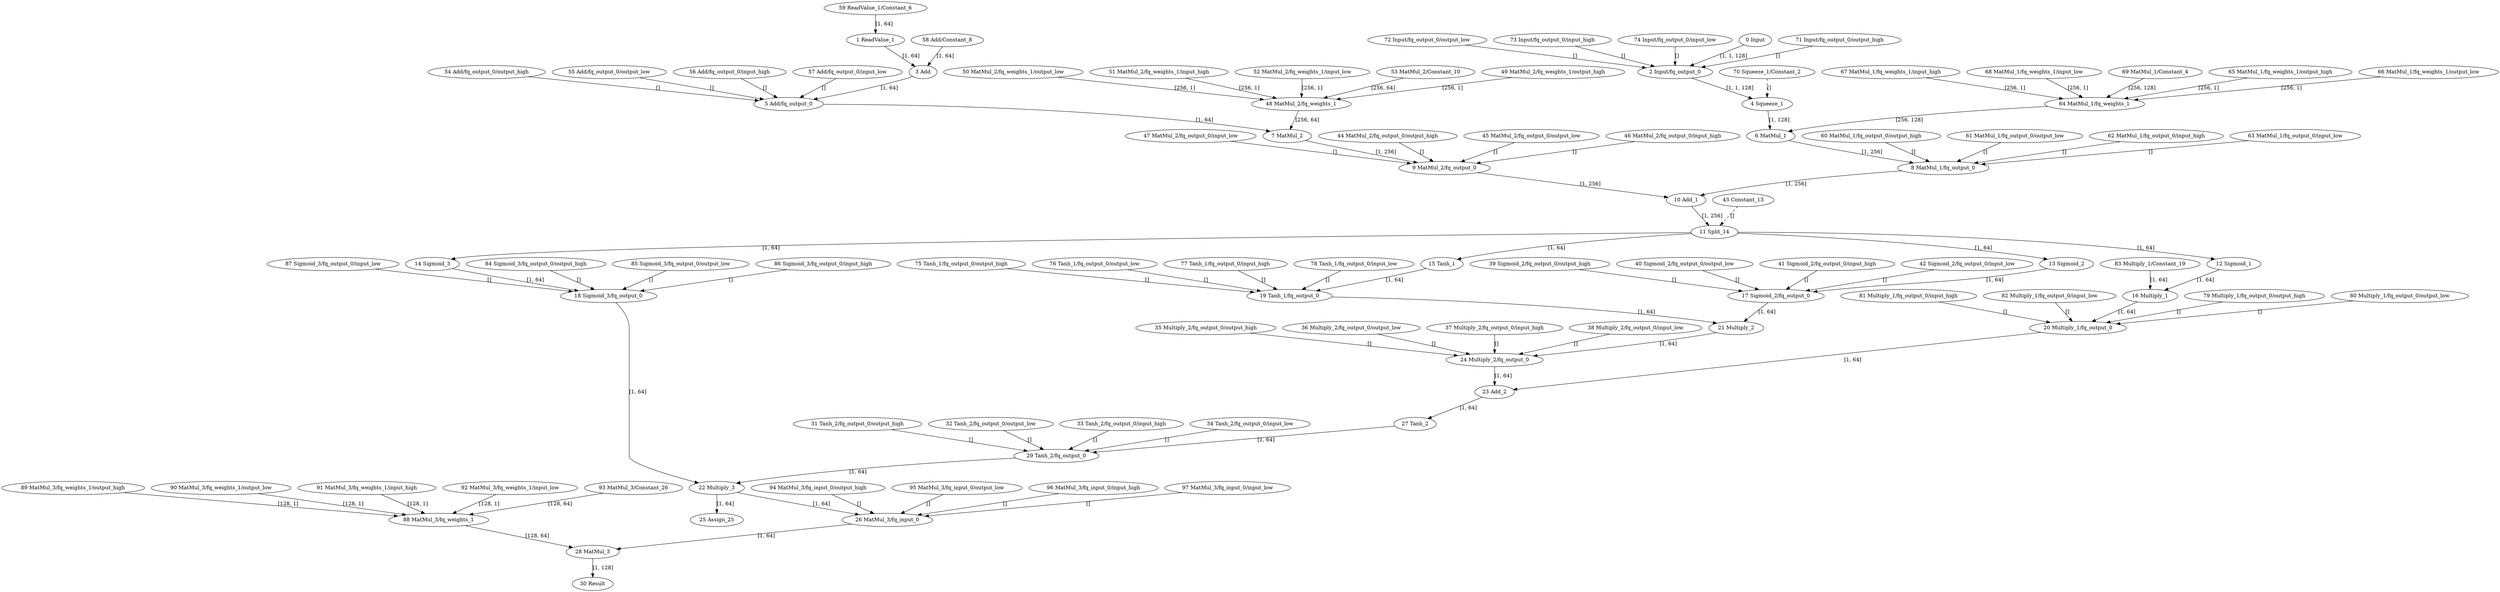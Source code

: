 strict digraph  {
"0 Input" [id=0, type=Parameter];
"1 ReadValue_1" [id=1, type=ReadValue];
"2 Input/fq_output_0" [id=2, type=FakeQuantize];
"3 Add" [id=3, type=Add];
"4 Squeeze_1" [id=4, type=Squeeze];
"5 Add/fq_output_0" [id=5, type=FakeQuantize];
"6 MatMul_1" [id=6, type=MatMul];
"7 MatMul_2" [id=7, type=MatMul];
"8 MatMul_1/fq_output_0" [id=8, type=FakeQuantize];
"9 MatMul_2/fq_output_0" [id=9, type=FakeQuantize];
"10 Add_1" [id=10, type=Add];
"11 Split_14" [id=11, type=Split];
"12 Sigmoid_1" [id=12, type=Sigmoid];
"13 Sigmoid_2" [id=13, type=Sigmoid];
"14 Sigmoid_3" [id=14, type=Sigmoid];
"15 Tanh_1" [id=15, type=Tanh];
"16 Multiply_1" [id=16, type=Multiply];
"17 Sigmoid_2/fq_output_0" [id=17, type=FakeQuantize];
"18 Sigmoid_3/fq_output_0" [id=18, type=FakeQuantize];
"19 Tanh_1/fq_output_0" [id=19, type=FakeQuantize];
"20 Multiply_1/fq_output_0" [id=20, type=FakeQuantize];
"21 Multiply_2" [id=21, type=Multiply];
"22 Multiply_3" [id=22, type=Multiply];
"23 Add_2" [id=23, type=Add];
"24 Multiply_2/fq_output_0" [id=24, type=FakeQuantize];
"25 Assign_25" [id=25, type=Assign];
"26 MatMul_3/fq_input_0" [id=26, type=FakeQuantize];
"27 Tanh_2" [id=27, type=Tanh];
"28 MatMul_3" [id=28, type=MatMul];
"29 Tanh_2/fq_output_0" [id=29, type=FakeQuantize];
"30 Result" [id=30, type=Result];
"31 Tanh_2/fq_output_0/output_high" [id=31, type=Constant];
"32 Tanh_2/fq_output_0/output_low" [id=32, type=Constant];
"33 Tanh_2/fq_output_0/input_high" [id=33, type=Constant];
"34 Tanh_2/fq_output_0/input_low" [id=34, type=Constant];
"35 Multiply_2/fq_output_0/output_high" [id=35, type=Constant];
"36 Multiply_2/fq_output_0/output_low" [id=36, type=Constant];
"37 Multiply_2/fq_output_0/input_high" [id=37, type=Constant];
"38 Multiply_2/fq_output_0/input_low" [id=38, type=Constant];
"39 Sigmoid_2/fq_output_0/output_high" [id=39, type=Constant];
"40 Sigmoid_2/fq_output_0/output_low" [id=40, type=Constant];
"41 Sigmoid_2/fq_output_0/input_high" [id=41, type=Constant];
"42 Sigmoid_2/fq_output_0/input_low" [id=42, type=Constant];
"43 Constant_13" [id=43, type=Constant];
"44 MatMul_2/fq_output_0/output_high" [id=44, type=Constant];
"45 MatMul_2/fq_output_0/output_low" [id=45, type=Constant];
"46 MatMul_2/fq_output_0/input_high" [id=46, type=Constant];
"47 MatMul_2/fq_output_0/input_low" [id=47, type=Constant];
"48 MatMul_2/fq_weights_1" [id=48, type=FakeQuantize];
"49 MatMul_2/fq_weights_1/output_high" [id=49, type=Constant];
"50 MatMul_2/fq_weights_1/output_low" [id=50, type=Constant];
"51 MatMul_2/fq_weights_1/input_high" [id=51, type=Constant];
"52 MatMul_2/fq_weights_1/input_low" [id=52, type=Constant];
"53 MatMul_2/Constant_10" [id=53, type=Constant];
"54 Add/fq_output_0/output_high" [id=54, type=Constant];
"55 Add/fq_output_0/output_low" [id=55, type=Constant];
"56 Add/fq_output_0/input_high" [id=56, type=Constant];
"57 Add/fq_output_0/input_low" [id=57, type=Constant];
"58 Add/Constant_8" [id=58, type=Constant];
"59 ReadValue_1/Constant_6" [id=59, type=Constant];
"60 MatMul_1/fq_output_0/output_high" [id=60, type=Constant];
"61 MatMul_1/fq_output_0/output_low" [id=61, type=Constant];
"62 MatMul_1/fq_output_0/input_high" [id=62, type=Constant];
"63 MatMul_1/fq_output_0/input_low" [id=63, type=Constant];
"64 MatMul_1/fq_weights_1" [id=64, type=FakeQuantize];
"65 MatMul_1/fq_weights_1/output_high" [id=65, type=Constant];
"66 MatMul_1/fq_weights_1/output_low" [id=66, type=Constant];
"67 MatMul_1/fq_weights_1/input_high" [id=67, type=Constant];
"68 MatMul_1/fq_weights_1/input_low" [id=68, type=Constant];
"69 MatMul_1/Constant_4" [id=69, type=Constant];
"70 Squeeze_1/Constant_2" [id=70, type=Constant];
"71 Input/fq_output_0/output_high" [id=71, type=Constant];
"72 Input/fq_output_0/output_low" [id=72, type=Constant];
"73 Input/fq_output_0/input_high" [id=73, type=Constant];
"74 Input/fq_output_0/input_low" [id=74, type=Constant];
"75 Tanh_1/fq_output_0/output_high" [id=75, type=Constant];
"76 Tanh_1/fq_output_0/output_low" [id=76, type=Constant];
"77 Tanh_1/fq_output_0/input_high" [id=77, type=Constant];
"78 Tanh_1/fq_output_0/input_low" [id=78, type=Constant];
"79 Multiply_1/fq_output_0/output_high" [id=79, type=Constant];
"80 Multiply_1/fq_output_0/output_low" [id=80, type=Constant];
"81 Multiply_1/fq_output_0/input_high" [id=81, type=Constant];
"82 Multiply_1/fq_output_0/input_low" [id=82, type=Constant];
"83 Multiply_1/Constant_19" [id=83, type=Constant];
"84 Sigmoid_3/fq_output_0/output_high" [id=84, type=Constant];
"85 Sigmoid_3/fq_output_0/output_low" [id=85, type=Constant];
"86 Sigmoid_3/fq_output_0/input_high" [id=86, type=Constant];
"87 Sigmoid_3/fq_output_0/input_low" [id=87, type=Constant];
"88 MatMul_3/fq_weights_1" [id=88, type=FakeQuantize];
"89 MatMul_3/fq_weights_1/output_high" [id=89, type=Constant];
"90 MatMul_3/fq_weights_1/output_low" [id=90, type=Constant];
"91 MatMul_3/fq_weights_1/input_high" [id=91, type=Constant];
"92 MatMul_3/fq_weights_1/input_low" [id=92, type=Constant];
"93 MatMul_3/Constant_26" [id=93, type=Constant];
"94 MatMul_3/fq_input_0/output_high" [id=94, type=Constant];
"95 MatMul_3/fq_input_0/output_low" [id=95, type=Constant];
"96 MatMul_3/fq_input_0/input_high" [id=96, type=Constant];
"97 MatMul_3/fq_input_0/input_low" [id=97, type=Constant];
"0 Input" -> "2 Input/fq_output_0"  [label="[1, 1, 128]", style=solid];
"1 ReadValue_1" -> "3 Add"  [label="[1, 64]", style=solid];
"2 Input/fq_output_0" -> "4 Squeeze_1"  [label="[1, 1, 128]", style=solid];
"3 Add" -> "5 Add/fq_output_0"  [label="[1, 64]", style=solid];
"4 Squeeze_1" -> "6 MatMul_1"  [label="[1, 128]", style=solid];
"5 Add/fq_output_0" -> "7 MatMul_2"  [label="[1, 64]", style=solid];
"6 MatMul_1" -> "8 MatMul_1/fq_output_0"  [label="[1, 256]", style=solid];
"7 MatMul_2" -> "9 MatMul_2/fq_output_0"  [label="[1, 256]", style=solid];
"8 MatMul_1/fq_output_0" -> "10 Add_1"  [label="[1, 256]", style=solid];
"9 MatMul_2/fq_output_0" -> "10 Add_1"  [label="[1, 256]", style=solid];
"10 Add_1" -> "11 Split_14"  [label="[1, 256]", style=solid];
"11 Split_14" -> "12 Sigmoid_1"  [label="[1, 64]", style=solid];
"11 Split_14" -> "13 Sigmoid_2"  [label="[1, 64]", style=solid];
"11 Split_14" -> "14 Sigmoid_3"  [label="[1, 64]", style=solid];
"11 Split_14" -> "15 Tanh_1"  [label="[1, 64]", style=solid];
"12 Sigmoid_1" -> "16 Multiply_1"  [label="[1, 64]", style=solid];
"13 Sigmoid_2" -> "17 Sigmoid_2/fq_output_0"  [label="[1, 64]", style=solid];
"14 Sigmoid_3" -> "18 Sigmoid_3/fq_output_0"  [label="[1, 64]", style=solid];
"15 Tanh_1" -> "19 Tanh_1/fq_output_0"  [label="[1, 64]", style=solid];
"16 Multiply_1" -> "20 Multiply_1/fq_output_0"  [label="[1, 64]", style=solid];
"17 Sigmoid_2/fq_output_0" -> "21 Multiply_2"  [label="[1, 64]", style=solid];
"18 Sigmoid_3/fq_output_0" -> "22 Multiply_3"  [label="[1, 64]", style=solid];
"19 Tanh_1/fq_output_0" -> "21 Multiply_2"  [label="[1, 64]", style=solid];
"20 Multiply_1/fq_output_0" -> "23 Add_2"  [label="[1, 64]", style=solid];
"21 Multiply_2" -> "24 Multiply_2/fq_output_0"  [label="[1, 64]", style=solid];
"22 Multiply_3" -> "25 Assign_25"  [label="[1, 64]", style=solid];
"22 Multiply_3" -> "26 MatMul_3/fq_input_0"  [label="[1, 64]", style=solid];
"23 Add_2" -> "27 Tanh_2"  [label="[1, 64]", style=solid];
"24 Multiply_2/fq_output_0" -> "23 Add_2"  [label="[1, 64]", style=solid];
"26 MatMul_3/fq_input_0" -> "28 MatMul_3"  [label="[1, 64]", style=solid];
"27 Tanh_2" -> "29 Tanh_2/fq_output_0"  [label="[1, 64]", style=solid];
"28 MatMul_3" -> "30 Result"  [label="[1, 128]", style=solid];
"29 Tanh_2/fq_output_0" -> "22 Multiply_3"  [label="[1, 64]", style=solid];
"31 Tanh_2/fq_output_0/output_high" -> "29 Tanh_2/fq_output_0"  [label="[]", style=solid];
"32 Tanh_2/fq_output_0/output_low" -> "29 Tanh_2/fq_output_0"  [label="[]", style=solid];
"33 Tanh_2/fq_output_0/input_high" -> "29 Tanh_2/fq_output_0"  [label="[]", style=solid];
"34 Tanh_2/fq_output_0/input_low" -> "29 Tanh_2/fq_output_0"  [label="[]", style=solid];
"35 Multiply_2/fq_output_0/output_high" -> "24 Multiply_2/fq_output_0"  [label="[]", style=solid];
"36 Multiply_2/fq_output_0/output_low" -> "24 Multiply_2/fq_output_0"  [label="[]", style=solid];
"37 Multiply_2/fq_output_0/input_high" -> "24 Multiply_2/fq_output_0"  [label="[]", style=solid];
"38 Multiply_2/fq_output_0/input_low" -> "24 Multiply_2/fq_output_0"  [label="[]", style=solid];
"39 Sigmoid_2/fq_output_0/output_high" -> "17 Sigmoid_2/fq_output_0"  [label="[]", style=solid];
"40 Sigmoid_2/fq_output_0/output_low" -> "17 Sigmoid_2/fq_output_0"  [label="[]", style=solid];
"41 Sigmoid_2/fq_output_0/input_high" -> "17 Sigmoid_2/fq_output_0"  [label="[]", style=solid];
"42 Sigmoid_2/fq_output_0/input_low" -> "17 Sigmoid_2/fq_output_0"  [label="[]", style=solid];
"43 Constant_13" -> "11 Split_14"  [label="[]", style=dashed];
"44 MatMul_2/fq_output_0/output_high" -> "9 MatMul_2/fq_output_0"  [label="[]", style=solid];
"45 MatMul_2/fq_output_0/output_low" -> "9 MatMul_2/fq_output_0"  [label="[]", style=solid];
"46 MatMul_2/fq_output_0/input_high" -> "9 MatMul_2/fq_output_0"  [label="[]", style=solid];
"47 MatMul_2/fq_output_0/input_low" -> "9 MatMul_2/fq_output_0"  [label="[]", style=solid];
"48 MatMul_2/fq_weights_1" -> "7 MatMul_2"  [label="[256, 64]", style=solid];
"49 MatMul_2/fq_weights_1/output_high" -> "48 MatMul_2/fq_weights_1"  [label="[256, 1]", style=solid];
"50 MatMul_2/fq_weights_1/output_low" -> "48 MatMul_2/fq_weights_1"  [label="[256, 1]", style=solid];
"51 MatMul_2/fq_weights_1/input_high" -> "48 MatMul_2/fq_weights_1"  [label="[256, 1]", style=solid];
"52 MatMul_2/fq_weights_1/input_low" -> "48 MatMul_2/fq_weights_1"  [label="[256, 1]", style=solid];
"53 MatMul_2/Constant_10" -> "48 MatMul_2/fq_weights_1"  [label="[256, 64]", style=solid];
"54 Add/fq_output_0/output_high" -> "5 Add/fq_output_0"  [label="[]", style=solid];
"55 Add/fq_output_0/output_low" -> "5 Add/fq_output_0"  [label="[]", style=solid];
"56 Add/fq_output_0/input_high" -> "5 Add/fq_output_0"  [label="[]", style=solid];
"57 Add/fq_output_0/input_low" -> "5 Add/fq_output_0"  [label="[]", style=solid];
"58 Add/Constant_8" -> "3 Add"  [label="[1, 64]", style=solid];
"59 ReadValue_1/Constant_6" -> "1 ReadValue_1"  [label="[1, 64]", style=solid];
"60 MatMul_1/fq_output_0/output_high" -> "8 MatMul_1/fq_output_0"  [label="[]", style=solid];
"61 MatMul_1/fq_output_0/output_low" -> "8 MatMul_1/fq_output_0"  [label="[]", style=solid];
"62 MatMul_1/fq_output_0/input_high" -> "8 MatMul_1/fq_output_0"  [label="[]", style=solid];
"63 MatMul_1/fq_output_0/input_low" -> "8 MatMul_1/fq_output_0"  [label="[]", style=solid];
"64 MatMul_1/fq_weights_1" -> "6 MatMul_1"  [label="[256, 128]", style=solid];
"65 MatMul_1/fq_weights_1/output_high" -> "64 MatMul_1/fq_weights_1"  [label="[256, 1]", style=solid];
"66 MatMul_1/fq_weights_1/output_low" -> "64 MatMul_1/fq_weights_1"  [label="[256, 1]", style=solid];
"67 MatMul_1/fq_weights_1/input_high" -> "64 MatMul_1/fq_weights_1"  [label="[256, 1]", style=solid];
"68 MatMul_1/fq_weights_1/input_low" -> "64 MatMul_1/fq_weights_1"  [label="[256, 1]", style=solid];
"69 MatMul_1/Constant_4" -> "64 MatMul_1/fq_weights_1"  [label="[256, 128]", style=solid];
"70 Squeeze_1/Constant_2" -> "4 Squeeze_1"  [label="[]", style=dashed];
"71 Input/fq_output_0/output_high" -> "2 Input/fq_output_0"  [label="[]", style=solid];
"72 Input/fq_output_0/output_low" -> "2 Input/fq_output_0"  [label="[]", style=solid];
"73 Input/fq_output_0/input_high" -> "2 Input/fq_output_0"  [label="[]", style=solid];
"74 Input/fq_output_0/input_low" -> "2 Input/fq_output_0"  [label="[]", style=solid];
"75 Tanh_1/fq_output_0/output_high" -> "19 Tanh_1/fq_output_0"  [label="[]", style=solid];
"76 Tanh_1/fq_output_0/output_low" -> "19 Tanh_1/fq_output_0"  [label="[]", style=solid];
"77 Tanh_1/fq_output_0/input_high" -> "19 Tanh_1/fq_output_0"  [label="[]", style=solid];
"78 Tanh_1/fq_output_0/input_low" -> "19 Tanh_1/fq_output_0"  [label="[]", style=solid];
"79 Multiply_1/fq_output_0/output_high" -> "20 Multiply_1/fq_output_0"  [label="[]", style=solid];
"80 Multiply_1/fq_output_0/output_low" -> "20 Multiply_1/fq_output_0"  [label="[]", style=solid];
"81 Multiply_1/fq_output_0/input_high" -> "20 Multiply_1/fq_output_0"  [label="[]", style=solid];
"82 Multiply_1/fq_output_0/input_low" -> "20 Multiply_1/fq_output_0"  [label="[]", style=solid];
"83 Multiply_1/Constant_19" -> "16 Multiply_1"  [label="[1, 64]", style=solid];
"84 Sigmoid_3/fq_output_0/output_high" -> "18 Sigmoid_3/fq_output_0"  [label="[]", style=solid];
"85 Sigmoid_3/fq_output_0/output_low" -> "18 Sigmoid_3/fq_output_0"  [label="[]", style=solid];
"86 Sigmoid_3/fq_output_0/input_high" -> "18 Sigmoid_3/fq_output_0"  [label="[]", style=solid];
"87 Sigmoid_3/fq_output_0/input_low" -> "18 Sigmoid_3/fq_output_0"  [label="[]", style=solid];
"88 MatMul_3/fq_weights_1" -> "28 MatMul_3"  [label="[128, 64]", style=solid];
"89 MatMul_3/fq_weights_1/output_high" -> "88 MatMul_3/fq_weights_1"  [label="[128, 1]", style=solid];
"90 MatMul_3/fq_weights_1/output_low" -> "88 MatMul_3/fq_weights_1"  [label="[128, 1]", style=solid];
"91 MatMul_3/fq_weights_1/input_high" -> "88 MatMul_3/fq_weights_1"  [label="[128, 1]", style=solid];
"92 MatMul_3/fq_weights_1/input_low" -> "88 MatMul_3/fq_weights_1"  [label="[128, 1]", style=solid];
"93 MatMul_3/Constant_26" -> "88 MatMul_3/fq_weights_1"  [label="[128, 64]", style=solid];
"94 MatMul_3/fq_input_0/output_high" -> "26 MatMul_3/fq_input_0"  [label="[]", style=solid];
"95 MatMul_3/fq_input_0/output_low" -> "26 MatMul_3/fq_input_0"  [label="[]", style=solid];
"96 MatMul_3/fq_input_0/input_high" -> "26 MatMul_3/fq_input_0"  [label="[]", style=solid];
"97 MatMul_3/fq_input_0/input_low" -> "26 MatMul_3/fq_input_0"  [label="[]", style=solid];
}

